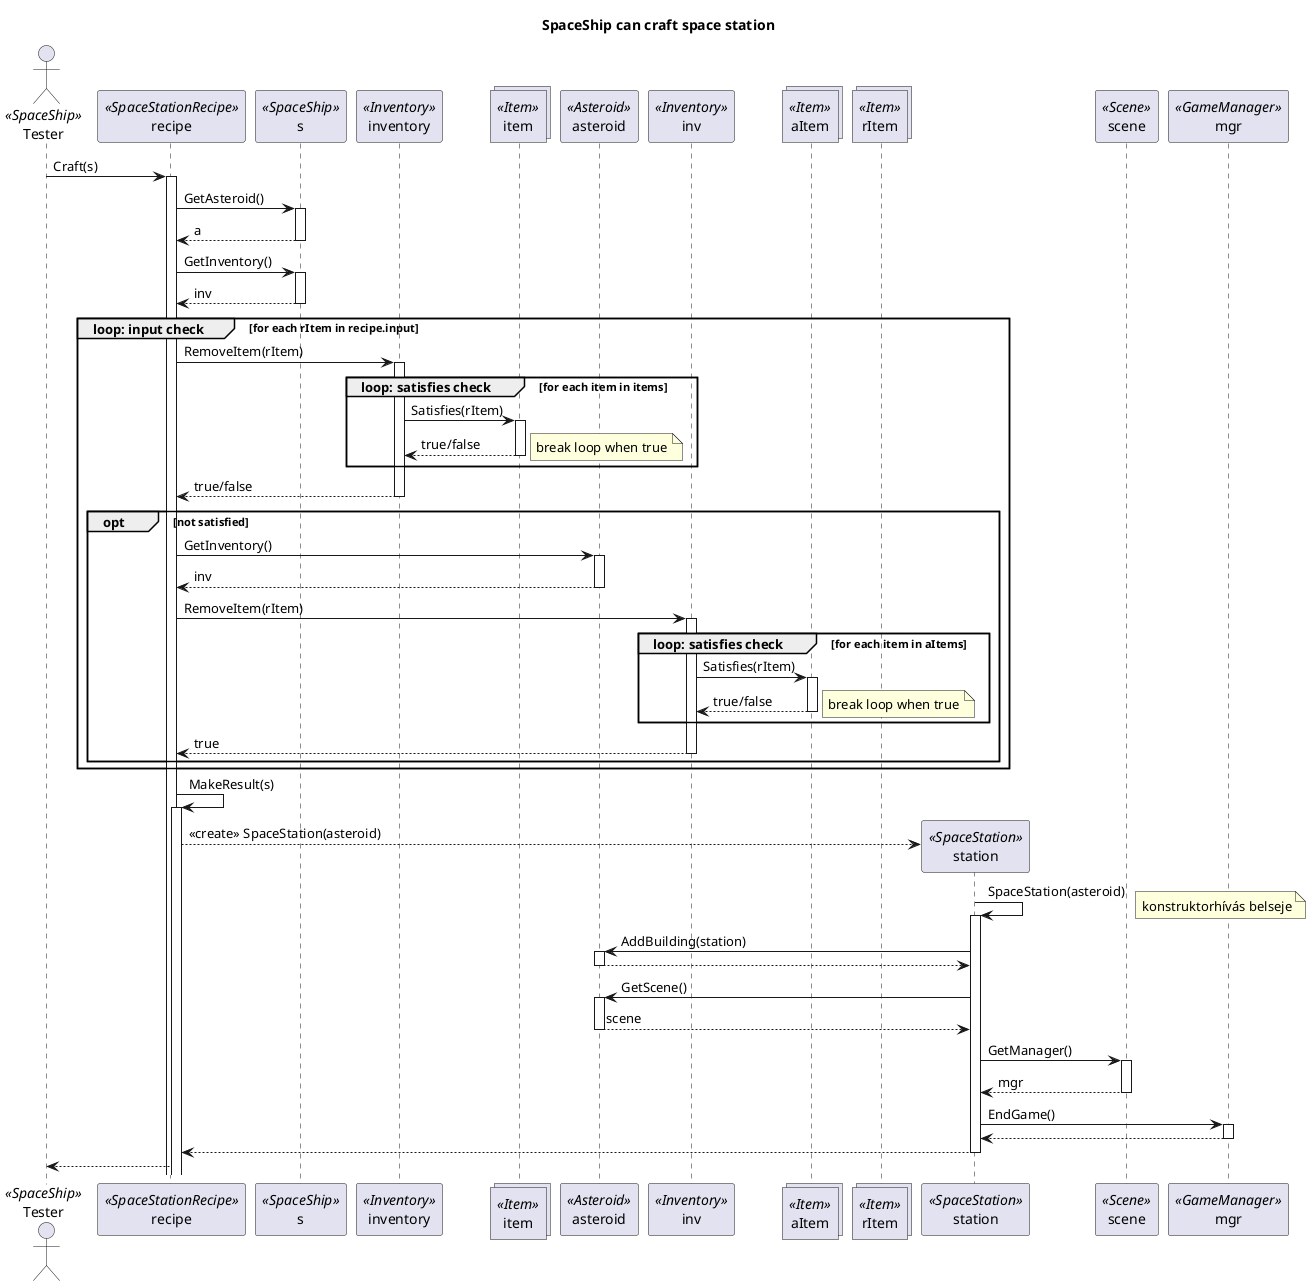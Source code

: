 @startuml
actor Tester as Tester<<SpaceShip>>
participant recipe as recipe <<SpaceStationRecipe>>
participant s as s <<SpaceShip>>
participant inventory as inventory <<Inventory>>
collections item as item <<Item>>
participant asteroid as asteroid <<Asteroid>>
participant inv as inv <<Inventory>>
collections aItem as aItem <<Item>>
collections rItem as rItem <<Item>>
participant station as station <<SpaceStation>>
participant scene as scene <<Scene>>
participant mgr as mgr <<GameManager>>


title SpaceShip can craft space station
Tester-> recipe++: Craft(s)

recipe -> s++: GetAsteroid()
s --> recipe--: a

recipe -> s++: GetInventory()
s --> recipe--: inv

group loop: input check[for each rItem in recipe.input]

    recipe -> inventory++: RemoveItem(rItem)

    group loop: satisfies check [for each item in items] 
         inventory -> item++: Satisfies(rItem)
         item --> inventory--: true/false
         note right
         break loop when true
         end note
    end

    inventory-->recipe--: true/false


    group opt [not satisfied]
        recipe -> asteroid++: GetInventory()
        asteroid --> recipe--: inv

        recipe -> inv++: RemoveItem(rItem)

            group loop: satisfies check [for each item in aItems] 
                 inv -> aItem++: Satisfies(rItem)
                 aItem --> inv--: true/false
                    note right
                    break loop when true
                    end note
           end
        inv--> recipe--: true
    end
end
recipe -> recipe++: MakeResult(s)

create station
recipe --> station: <<create>> SpaceStation(asteroid)
station -> station++:  SpaceStation(asteroid)

note right
konstruktorhívás belseje
end note

station -> asteroid++: AddBuilding(station)
asteroid --> station--: 

station -> asteroid++: GetScene()
asteroid --> station--: scene

station -> scene++: GetManager()
scene --> station--: mgr

station -> mgr++: EndGame()
mgr --> station--: 

station-->recipe--:


recipe --> Tester: 


@enduml